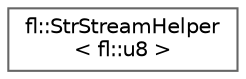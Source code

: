 digraph "Graphical Class Hierarchy"
{
 // INTERACTIVE_SVG=YES
 // LATEX_PDF_SIZE
  bgcolor="transparent";
  edge [fontname=Helvetica,fontsize=10,labelfontname=Helvetica,labelfontsize=10];
  node [fontname=Helvetica,fontsize=10,shape=box,height=0.2,width=0.4];
  rankdir="LR";
  Node0 [id="Node000000",label="fl::StrStreamHelper\l\< fl::u8 \>",height=0.2,width=0.4,color="grey40", fillcolor="white", style="filled",URL="$d7/d0b/structfl_1_1_str_stream_helper_3_01fl_1_1u8_01_4.html",tooltip=" "];
}
